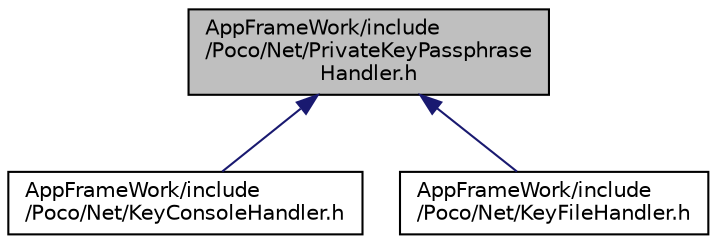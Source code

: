 digraph "AppFrameWork/include/Poco/Net/PrivateKeyPassphraseHandler.h"
{
 // LATEX_PDF_SIZE
  edge [fontname="Helvetica",fontsize="10",labelfontname="Helvetica",labelfontsize="10"];
  node [fontname="Helvetica",fontsize="10",shape=record];
  Node1 [label="AppFrameWork/include\l/Poco/Net/PrivateKeyPassphrase\lHandler.h",height=0.2,width=0.4,color="black", fillcolor="grey75", style="filled", fontcolor="black",tooltip=" "];
  Node1 -> Node2 [dir="back",color="midnightblue",fontsize="10",style="solid"];
  Node2 [label="AppFrameWork/include\l/Poco/Net/KeyConsoleHandler.h",height=0.2,width=0.4,color="black", fillcolor="white", style="filled",URL="$KeyConsoleHandler_8h.html",tooltip=" "];
  Node1 -> Node3 [dir="back",color="midnightblue",fontsize="10",style="solid"];
  Node3 [label="AppFrameWork/include\l/Poco/Net/KeyFileHandler.h",height=0.2,width=0.4,color="black", fillcolor="white", style="filled",URL="$KeyFileHandler_8h.html",tooltip=" "];
}
